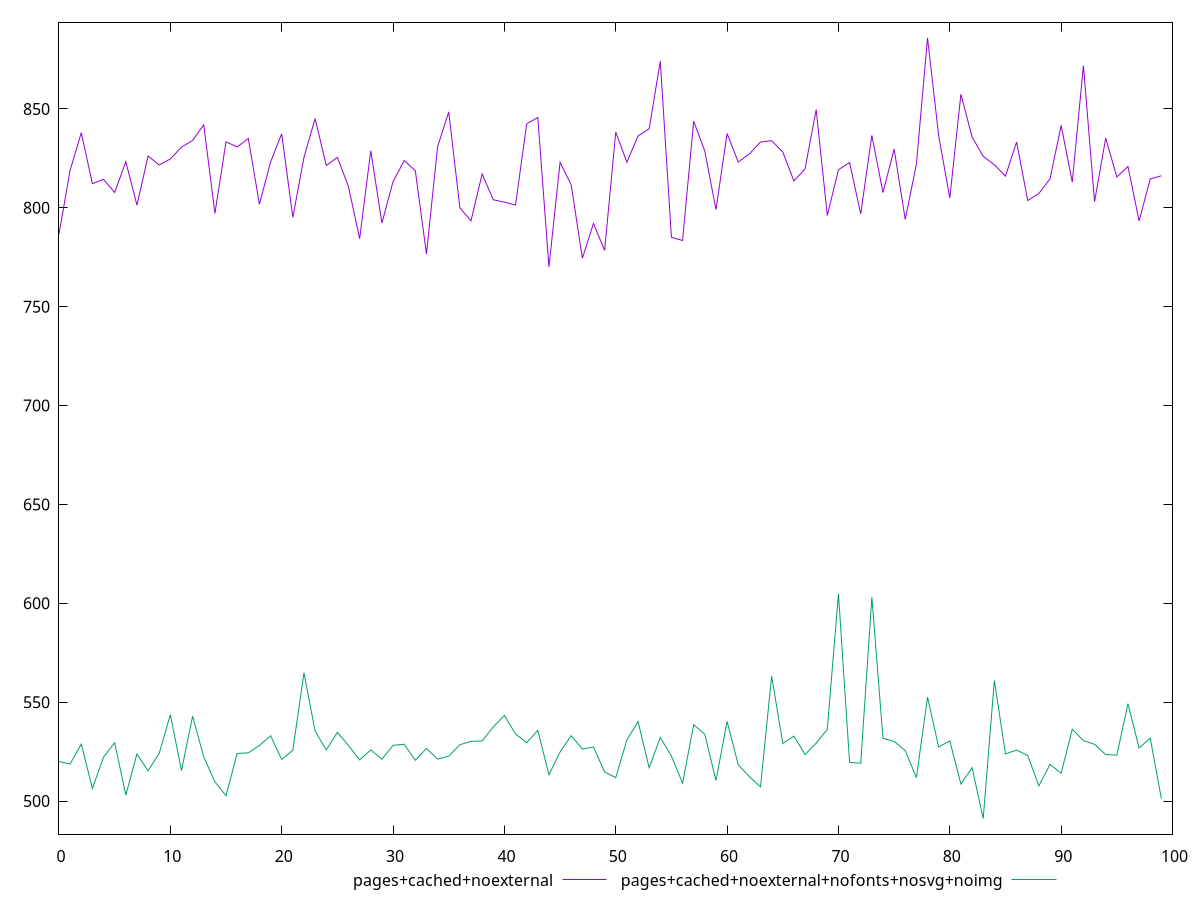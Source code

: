 $_pagesCachedNoexternal <<EOF
786.7959999999998
818.9720000000009
837.9440000000002
812.1920000000005
814.3720000000004
807.7120000000001
823.3279999999993
801.2959999999995
826.1400000000001
821.6320000000002
824.6920000000009
830.688
834.0440000000003
841.9199999999997
797.1440000000009
833.2919999999999
830.7840000000001
834.9999999999997
801.7759999999998
823.1320000000007
837.4040000000005
795.1600000000002
825.5080000000004
845.104
821.3599999999997
825.4960000000005
810.6199999999999
784.3439999999996
828.8320000000008
792.2479999999994
813.2559999999995
823.8560000000004
818.7720000000008
776.5920000000006
830.8440000000004
848.5000000000011
799.9800000000009
793.4120000000006
817.1040000000013
804.0560000000006
802.8280000000007
801.3880000000001
842.4600000000007
845.62
770.0079999999998
822.9880000000002
811.6039999999999
774.4920000000008
792.0400000000005
778.44
838.2680000000004
822.9960000000001
836.2560000000001
839.9120000000006
874.068
785.1079999999996
783.4200000000001
843.7920000000001
828.5759999999993
799.0480000000003
837.5399999999998
823.1240000000006
827.2079999999995
833.2120000000016
833.9239999999995
828.1840000000001
813.5240000000006
819.6640000000003
849.6120000000006
796.1359999999997
819.2280000000001
822.8680000000004
796.916
836.596
807.6719999999997
829.6520000000003
794.0799999999996
822.0080000000007
885.884
836.4439999999995
804.9679999999997
857.4199999999997
835.8080000000002
825.980000000001
821.7680000000009
815.9720000000007
833.2559999999997
803.648
807.2359999999999
814.6320000000001
841.6440000000009
812.9640000000009
871.8839999999996
803.1039999999996
835.2239999999999
815.5560000000002
820.8920000000002
793.3199999999999
814.5440000000008
816.1839999999995
EOF
$_pagesCachedNoexternalNofontsNosvgNoimg <<EOF
519.9760000000001
518.7959999999998
528.78
506.42
522.2360000000001
529.4879999999999
503.0079999999999
523.816
515.2840000000001
524.152
543.7080000000001
515.4079999999999
542.932
522.324
509.756
502.7000000000001
524.0560000000002
524.3999999999997
528.1200000000001
533.0199999999999
521.056
525.7119999999999
564.8759999999997
535.4200000000001
525.8319999999999
534.7519999999998
528.0919999999999
520.8040000000001
525.896
521.2000000000002
528.2119999999998
528.7360000000001
520.6359999999999
526.636
521.2479999999999
522.716
528.48
530.212
530.392
537.4599999999998
543.332
533.9159999999999
529.5239999999998
535.796
513.2599999999999
524.844
533.0680000000001
526.2919999999999
527.3479999999998
514.708
511.8800000000001
530.8839999999999
540.256
516.8439999999999
532.18
522.7719999999999
509.064
538.6719999999999
533.744
510.39999999999986
540.3079999999999
518.4119999999999
512.3159999999999
507.21999999999997
563.224
529.192
532.8399999999998
523.5399999999998
529.312
536.2639999999999
604.8239999999998
519.5759999999999
519.1400000000001
603.0920000000001
531.7160000000001
530.1919999999999
525.5159999999998
511.8280000000001
552.5479999999999
527.312
530.448
508.6199999999998
516.9
491.1840000000001
560.9480000000001
523.8319999999999
525.8120000000001
523.0039999999999
507.6679999999999
518.5600000000001
514.08
536.3079999999998
530.5959999999999
528.708
523.52
523.2360000000002
549.2559999999999
526.8599999999999
531.8519999999996
501.27600000000007
EOF
set key outside below
set terminal pngcairo
set output "report_00006_2020-11-02T20-21-41.718Z/mainthread-work-breakdown/mainthread-work-breakdown_pages+cached+noexternal_pages+cached+noexternal+nofonts+nosvg+noimg.png"
set yrange [483.2900000000001:893.778]
plot $_pagesCachedNoexternal title "pages+cached+noexternal" with line ,$_pagesCachedNoexternalNofontsNosvgNoimg title "pages+cached+noexternal+nofonts+nosvg+noimg" with line ,